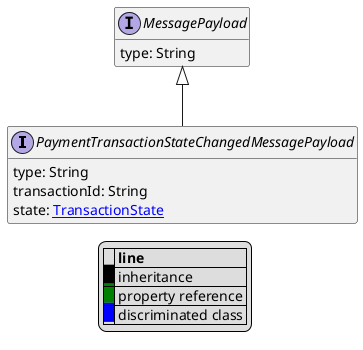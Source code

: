 @startuml

hide empty fields
hide empty methods
legend
|= |= line |
|<back:black>   </back>| inheritance |
|<back:green>   </back>| property reference |
|<back:blue>   </back>| discriminated class |
endlegend
interface PaymentTransactionStateChangedMessagePayload [[PaymentTransactionStateChangedMessagePayload.svg]] extends MessagePayload {
    type: String
    transactionId: String
    state: [[TransactionState.svg TransactionState]]
}
interface MessagePayload [[MessagePayload.svg]]  {
    type: String
}





@enduml

